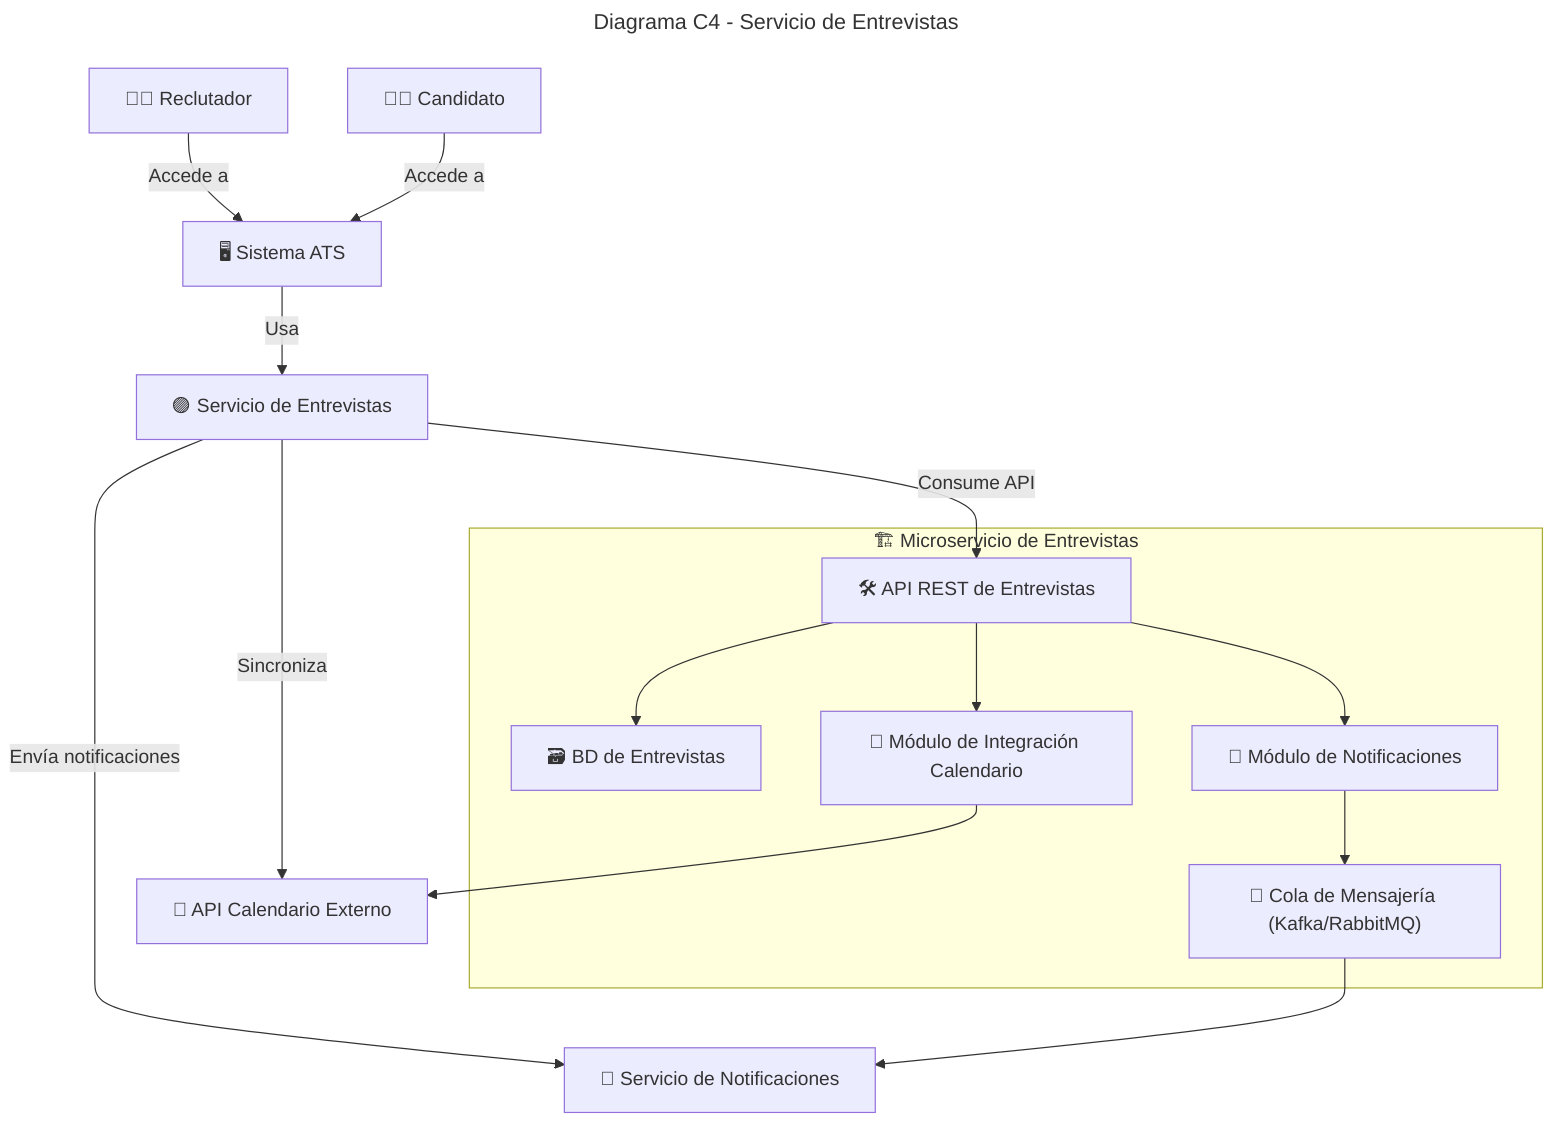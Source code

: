 ---
title: Diagrama C4 - Servicio de Entrevistas
---

%% Contexto (Nivel 1)
graph TD;
    Usuario_Reclutador["👨‍💼 Reclutador"] -->|Accede a| ATS["🖥️ Sistema ATS"]
    Usuario_Candidato["👩‍💻 Candidato"] -->|Accede a| ATS
    ATS -->|Usa| MS_Entrevistas["🟣 Servicio de Entrevistas"]
    MS_Entrevistas -->|Envía notificaciones| MS_Notificaciones["🔔 Servicio de Notificaciones"]
    MS_Entrevistas -->|Sincroniza| API_Calendario["📆 API Calendario Externo"]

%% Contenedores (Nivel 2)
subgraph Servicio_Entrevistas ["🏗️ Microservicio de Entrevistas"]
    API_Entrevistas["🛠️ API REST de Entrevistas"]
    BD_Entrevistas["🗃️ BD de Entrevistas"]
    Cola_Mensajeria["📩 Cola de Mensajería (Kafka/RabbitMQ)"]
    Modulo_Notificaciones["🔔 Módulo de Notificaciones"]
    Modulo_Calendario["📆 Módulo de Integración Calendario"]
end

%% Conexiones internas
API_Entrevistas --> BD_Entrevistas
API_Entrevistas --> Modulo_Notificaciones
API_Entrevistas --> Modulo_Calendario
Modulo_Notificaciones --> Cola_Mensajeria
Modulo_Calendario --> API_Calendario

%% Conexiones externas
MS_Entrevistas -->|Consume API| API_Entrevistas
Cola_Mensajeria --> MS_Notificaciones